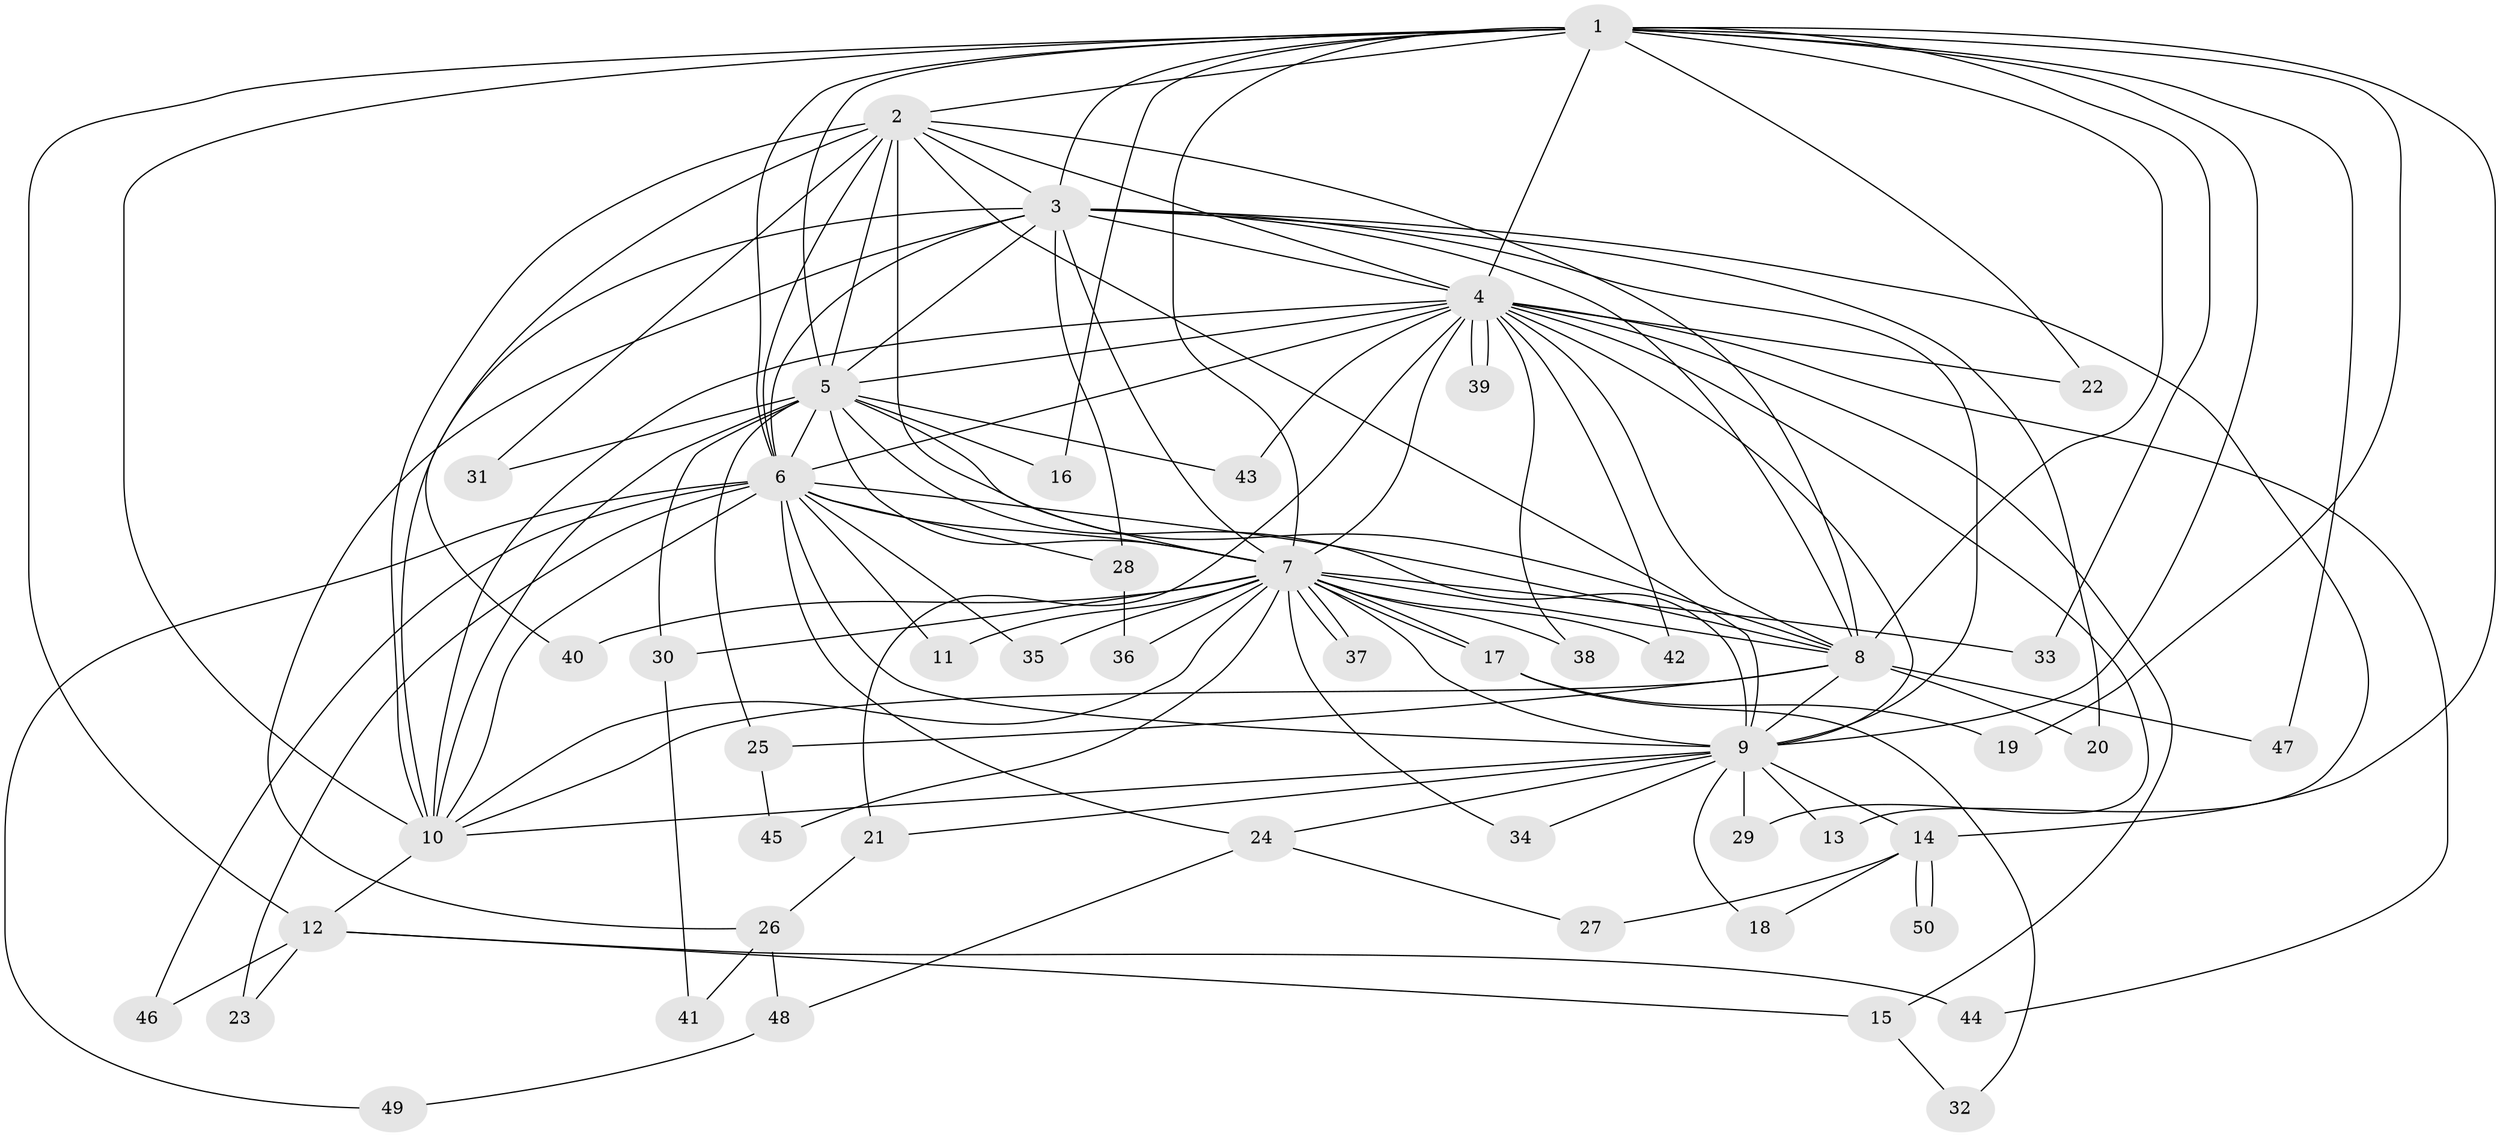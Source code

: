 // Generated by graph-tools (version 1.1) at 2025/46/03/09/25 04:46:26]
// undirected, 50 vertices, 125 edges
graph export_dot {
graph [start="1"]
  node [color=gray90,style=filled];
  1;
  2;
  3;
  4;
  5;
  6;
  7;
  8;
  9;
  10;
  11;
  12;
  13;
  14;
  15;
  16;
  17;
  18;
  19;
  20;
  21;
  22;
  23;
  24;
  25;
  26;
  27;
  28;
  29;
  30;
  31;
  32;
  33;
  34;
  35;
  36;
  37;
  38;
  39;
  40;
  41;
  42;
  43;
  44;
  45;
  46;
  47;
  48;
  49;
  50;
  1 -- 2;
  1 -- 3;
  1 -- 4;
  1 -- 5;
  1 -- 6;
  1 -- 7;
  1 -- 8;
  1 -- 9;
  1 -- 10;
  1 -- 12;
  1 -- 14;
  1 -- 16;
  1 -- 19;
  1 -- 22;
  1 -- 33;
  1 -- 47;
  2 -- 3;
  2 -- 4;
  2 -- 5;
  2 -- 6;
  2 -- 7;
  2 -- 8;
  2 -- 9;
  2 -- 10;
  2 -- 31;
  2 -- 40;
  3 -- 4;
  3 -- 5;
  3 -- 6;
  3 -- 7;
  3 -- 8;
  3 -- 9;
  3 -- 10;
  3 -- 13;
  3 -- 20;
  3 -- 26;
  3 -- 28;
  4 -- 5;
  4 -- 6;
  4 -- 7;
  4 -- 8;
  4 -- 9;
  4 -- 10;
  4 -- 15;
  4 -- 21;
  4 -- 22;
  4 -- 29;
  4 -- 38;
  4 -- 39;
  4 -- 39;
  4 -- 42;
  4 -- 43;
  4 -- 44;
  5 -- 6;
  5 -- 7;
  5 -- 8;
  5 -- 9;
  5 -- 10;
  5 -- 16;
  5 -- 25;
  5 -- 30;
  5 -- 31;
  5 -- 43;
  6 -- 7;
  6 -- 8;
  6 -- 9;
  6 -- 10;
  6 -- 11;
  6 -- 23;
  6 -- 24;
  6 -- 28;
  6 -- 35;
  6 -- 46;
  6 -- 49;
  7 -- 8;
  7 -- 9;
  7 -- 10;
  7 -- 11;
  7 -- 17;
  7 -- 17;
  7 -- 30;
  7 -- 33;
  7 -- 34;
  7 -- 35;
  7 -- 36;
  7 -- 37;
  7 -- 37;
  7 -- 38;
  7 -- 40;
  7 -- 42;
  7 -- 45;
  8 -- 9;
  8 -- 10;
  8 -- 20;
  8 -- 25;
  8 -- 47;
  9 -- 10;
  9 -- 13;
  9 -- 14;
  9 -- 18;
  9 -- 21;
  9 -- 24;
  9 -- 29;
  9 -- 34;
  10 -- 12;
  12 -- 15;
  12 -- 23;
  12 -- 44;
  12 -- 46;
  14 -- 18;
  14 -- 27;
  14 -- 50;
  14 -- 50;
  15 -- 32;
  17 -- 19;
  17 -- 32;
  21 -- 26;
  24 -- 27;
  24 -- 48;
  25 -- 45;
  26 -- 41;
  26 -- 48;
  28 -- 36;
  30 -- 41;
  48 -- 49;
}
